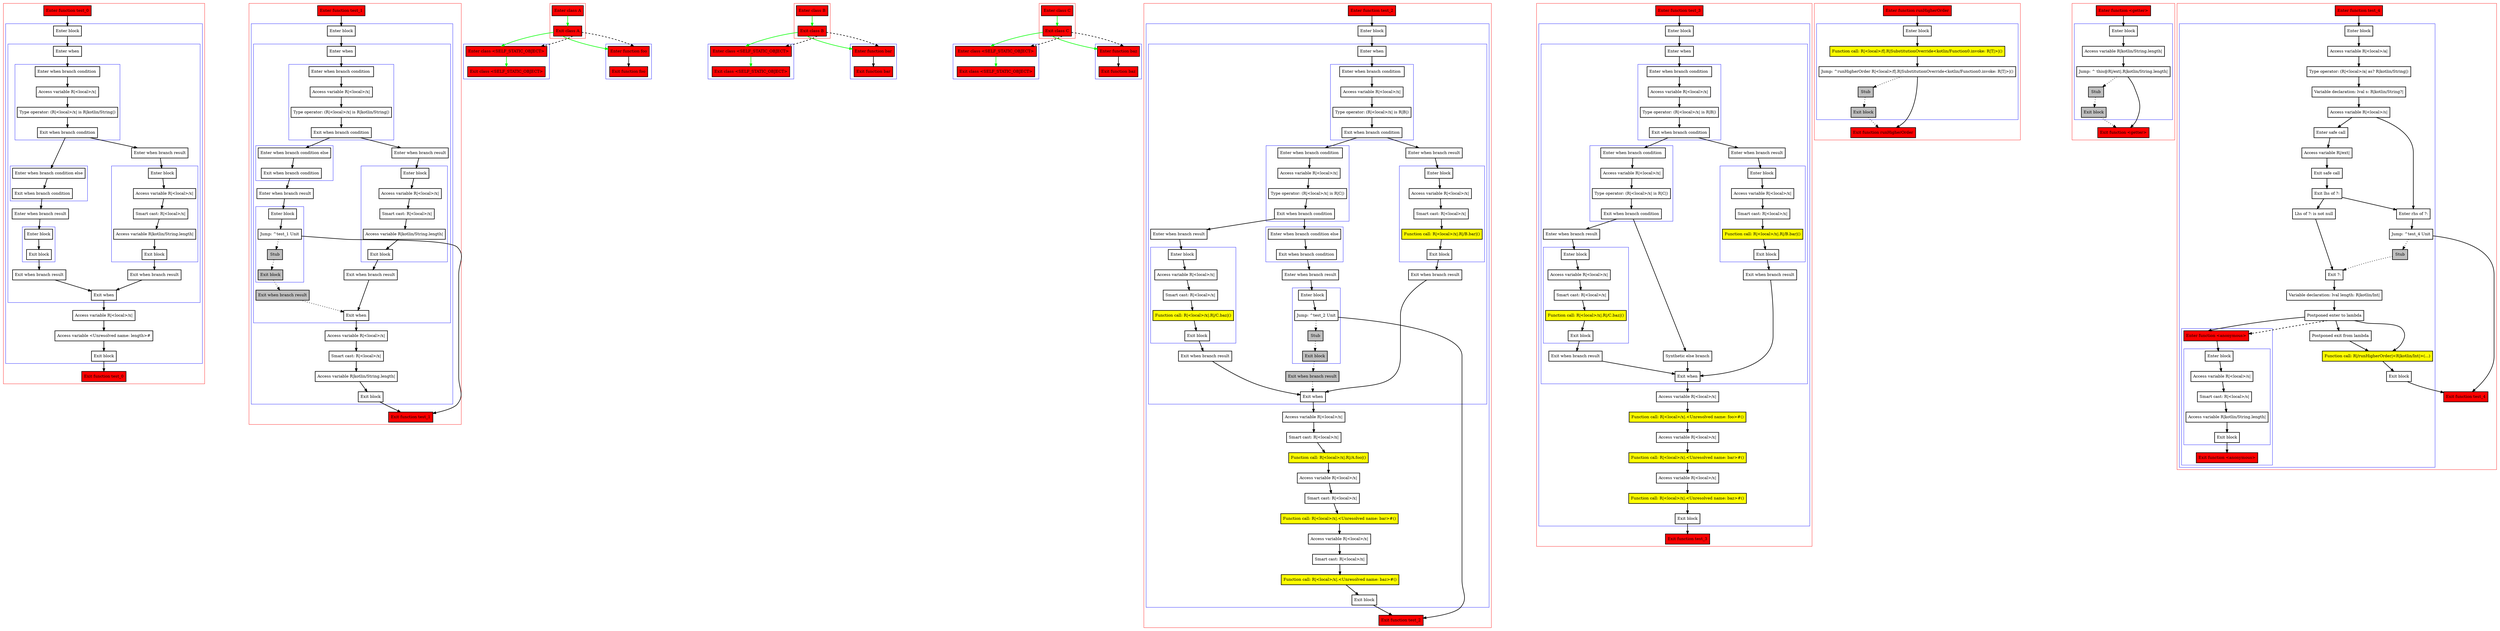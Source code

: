 digraph returns_kt {
    graph [nodesep=3]
    node [shape=box penwidth=2]
    edge [penwidth=2]

    subgraph cluster_0 {
        color=red
        0 [label="Enter function test_0" style="filled" fillcolor=red];
        subgraph cluster_1 {
            color=blue
            1 [label="Enter block"];
            subgraph cluster_2 {
                color=blue
                2 [label="Enter when"];
                subgraph cluster_3 {
                    color=blue
                    3 [label="Enter when branch condition "];
                    4 [label="Access variable R|<local>/x|"];
                    5 [label="Type operator: (R|<local>/x| is R|kotlin/String|)"];
                    6 [label="Exit when branch condition"];
                }
                subgraph cluster_4 {
                    color=blue
                    7 [label="Enter when branch condition else"];
                    8 [label="Exit when branch condition"];
                }
                9 [label="Enter when branch result"];
                subgraph cluster_5 {
                    color=blue
                    10 [label="Enter block"];
                    11 [label="Exit block"];
                }
                12 [label="Exit when branch result"];
                13 [label="Enter when branch result"];
                subgraph cluster_6 {
                    color=blue
                    14 [label="Enter block"];
                    15 [label="Access variable R|<local>/x|"];
                    16 [label="Smart cast: R|<local>/x|"];
                    17 [label="Access variable R|kotlin/String.length|"];
                    18 [label="Exit block"];
                }
                19 [label="Exit when branch result"];
                20 [label="Exit when"];
            }
            21 [label="Access variable R|<local>/x|"];
            22 [label="Access variable <Unresolved name: length>#"];
            23 [label="Exit block"];
        }
        24 [label="Exit function test_0" style="filled" fillcolor=red];
    }
    0 -> {1};
    1 -> {2};
    2 -> {3};
    3 -> {4};
    4 -> {5};
    5 -> {6};
    6 -> {7 13};
    7 -> {8};
    8 -> {9};
    9 -> {10};
    10 -> {11};
    11 -> {12};
    12 -> {20};
    13 -> {14};
    14 -> {15};
    15 -> {16};
    16 -> {17};
    17 -> {18};
    18 -> {19};
    19 -> {20};
    20 -> {21};
    21 -> {22};
    22 -> {23};
    23 -> {24};

    subgraph cluster_7 {
        color=red
        25 [label="Enter function test_1" style="filled" fillcolor=red];
        subgraph cluster_8 {
            color=blue
            26 [label="Enter block"];
            subgraph cluster_9 {
                color=blue
                27 [label="Enter when"];
                subgraph cluster_10 {
                    color=blue
                    28 [label="Enter when branch condition "];
                    29 [label="Access variable R|<local>/x|"];
                    30 [label="Type operator: (R|<local>/x| is R|kotlin/String|)"];
                    31 [label="Exit when branch condition"];
                }
                subgraph cluster_11 {
                    color=blue
                    32 [label="Enter when branch condition else"];
                    33 [label="Exit when branch condition"];
                }
                34 [label="Enter when branch result"];
                subgraph cluster_12 {
                    color=blue
                    35 [label="Enter block"];
                    36 [label="Jump: ^test_1 Unit"];
                    37 [label="Stub" style="filled" fillcolor=gray];
                    38 [label="Exit block" style="filled" fillcolor=gray];
                }
                39 [label="Exit when branch result" style="filled" fillcolor=gray];
                40 [label="Enter when branch result"];
                subgraph cluster_13 {
                    color=blue
                    41 [label="Enter block"];
                    42 [label="Access variable R|<local>/x|"];
                    43 [label="Smart cast: R|<local>/x|"];
                    44 [label="Access variable R|kotlin/String.length|"];
                    45 [label="Exit block"];
                }
                46 [label="Exit when branch result"];
                47 [label="Exit when"];
            }
            48 [label="Access variable R|<local>/x|"];
            49 [label="Smart cast: R|<local>/x|"];
            50 [label="Access variable R|kotlin/String.length|"];
            51 [label="Exit block"];
        }
        52 [label="Exit function test_1" style="filled" fillcolor=red];
    }
    25 -> {26};
    26 -> {27};
    27 -> {28};
    28 -> {29};
    29 -> {30};
    30 -> {31};
    31 -> {32 40};
    32 -> {33};
    33 -> {34};
    34 -> {35};
    35 -> {36};
    36 -> {52};
    36 -> {37} [style=dotted];
    37 -> {38} [style=dotted];
    38 -> {39} [style=dotted];
    39 -> {47} [style=dotted];
    40 -> {41};
    41 -> {42};
    42 -> {43};
    43 -> {44};
    44 -> {45};
    45 -> {46};
    46 -> {47};
    47 -> {48};
    48 -> {49};
    49 -> {50};
    50 -> {51};
    51 -> {52};

    subgraph cluster_14 {
        color=red
        53 [label="Enter class A" style="filled" fillcolor=red];
        54 [label="Exit class A" style="filled" fillcolor=red];
    }
    subgraph cluster_15 {
        color=blue
        55 [label="Enter class <SELF_STATIC_OBJECT>" style="filled" fillcolor=red];
        56 [label="Exit class <SELF_STATIC_OBJECT>" style="filled" fillcolor=red];
    }
    subgraph cluster_16 {
        color=blue
        57 [label="Enter function foo" style="filled" fillcolor=red];
        58 [label="Exit function foo" style="filled" fillcolor=red];
    }
    53 -> {54} [color=green];
    54 -> {55 57} [color=green];
    54 -> {55 57} [style=dashed];
    55 -> {56} [color=green];
    57 -> {58};

    subgraph cluster_17 {
        color=red
        59 [label="Enter class B" style="filled" fillcolor=red];
        60 [label="Exit class B" style="filled" fillcolor=red];
    }
    subgraph cluster_18 {
        color=blue
        61 [label="Enter class <SELF_STATIC_OBJECT>" style="filled" fillcolor=red];
        62 [label="Exit class <SELF_STATIC_OBJECT>" style="filled" fillcolor=red];
    }
    subgraph cluster_19 {
        color=blue
        63 [label="Enter function bar" style="filled" fillcolor=red];
        64 [label="Exit function bar" style="filled" fillcolor=red];
    }
    59 -> {60} [color=green];
    60 -> {61 63} [color=green];
    60 -> {61 63} [style=dashed];
    61 -> {62} [color=green];
    63 -> {64};

    subgraph cluster_20 {
        color=red
        65 [label="Enter class C" style="filled" fillcolor=red];
        66 [label="Exit class C" style="filled" fillcolor=red];
    }
    subgraph cluster_21 {
        color=blue
        67 [label="Enter class <SELF_STATIC_OBJECT>" style="filled" fillcolor=red];
        68 [label="Exit class <SELF_STATIC_OBJECT>" style="filled" fillcolor=red];
    }
    subgraph cluster_22 {
        color=blue
        69 [label="Enter function baz" style="filled" fillcolor=red];
        70 [label="Exit function baz" style="filled" fillcolor=red];
    }
    65 -> {66} [color=green];
    66 -> {67 69} [color=green];
    66 -> {67 69} [style=dashed];
    67 -> {68} [color=green];
    69 -> {70};

    subgraph cluster_23 {
        color=red
        71 [label="Enter function test_2" style="filled" fillcolor=red];
        subgraph cluster_24 {
            color=blue
            72 [label="Enter block"];
            subgraph cluster_25 {
                color=blue
                73 [label="Enter when"];
                subgraph cluster_26 {
                    color=blue
                    74 [label="Enter when branch condition "];
                    75 [label="Access variable R|<local>/x|"];
                    76 [label="Type operator: (R|<local>/x| is R|B|)"];
                    77 [label="Exit when branch condition"];
                }
                subgraph cluster_27 {
                    color=blue
                    78 [label="Enter when branch condition "];
                    79 [label="Access variable R|<local>/x|"];
                    80 [label="Type operator: (R|<local>/x| is R|C|)"];
                    81 [label="Exit when branch condition"];
                }
                subgraph cluster_28 {
                    color=blue
                    82 [label="Enter when branch condition else"];
                    83 [label="Exit when branch condition"];
                }
                84 [label="Enter when branch result"];
                subgraph cluster_29 {
                    color=blue
                    85 [label="Enter block"];
                    86 [label="Jump: ^test_2 Unit"];
                    87 [label="Stub" style="filled" fillcolor=gray];
                    88 [label="Exit block" style="filled" fillcolor=gray];
                }
                89 [label="Exit when branch result" style="filled" fillcolor=gray];
                90 [label="Enter when branch result"];
                subgraph cluster_30 {
                    color=blue
                    91 [label="Enter block"];
                    92 [label="Access variable R|<local>/x|"];
                    93 [label="Smart cast: R|<local>/x|"];
                    94 [label="Function call: R|<local>/x|.R|/C.baz|()" style="filled" fillcolor=yellow];
                    95 [label="Exit block"];
                }
                96 [label="Exit when branch result"];
                97 [label="Enter when branch result"];
                subgraph cluster_31 {
                    color=blue
                    98 [label="Enter block"];
                    99 [label="Access variable R|<local>/x|"];
                    100 [label="Smart cast: R|<local>/x|"];
                    101 [label="Function call: R|<local>/x|.R|/B.bar|()" style="filled" fillcolor=yellow];
                    102 [label="Exit block"];
                }
                103 [label="Exit when branch result"];
                104 [label="Exit when"];
            }
            105 [label="Access variable R|<local>/x|"];
            106 [label="Smart cast: R|<local>/x|"];
            107 [label="Function call: R|<local>/x|.R|/A.foo|()" style="filled" fillcolor=yellow];
            108 [label="Access variable R|<local>/x|"];
            109 [label="Smart cast: R|<local>/x|"];
            110 [label="Function call: R|<local>/x|.<Unresolved name: bar>#()" style="filled" fillcolor=yellow];
            111 [label="Access variable R|<local>/x|"];
            112 [label="Smart cast: R|<local>/x|"];
            113 [label="Function call: R|<local>/x|.<Unresolved name: baz>#()" style="filled" fillcolor=yellow];
            114 [label="Exit block"];
        }
        115 [label="Exit function test_2" style="filled" fillcolor=red];
    }
    71 -> {72};
    72 -> {73};
    73 -> {74};
    74 -> {75};
    75 -> {76};
    76 -> {77};
    77 -> {78 97};
    78 -> {79};
    79 -> {80};
    80 -> {81};
    81 -> {82 90};
    82 -> {83};
    83 -> {84};
    84 -> {85};
    85 -> {86};
    86 -> {115};
    86 -> {87} [style=dotted];
    87 -> {88} [style=dotted];
    88 -> {89} [style=dotted];
    89 -> {104} [style=dotted];
    90 -> {91};
    91 -> {92};
    92 -> {93};
    93 -> {94};
    94 -> {95};
    95 -> {96};
    96 -> {104};
    97 -> {98};
    98 -> {99};
    99 -> {100};
    100 -> {101};
    101 -> {102};
    102 -> {103};
    103 -> {104};
    104 -> {105};
    105 -> {106};
    106 -> {107};
    107 -> {108};
    108 -> {109};
    109 -> {110};
    110 -> {111};
    111 -> {112};
    112 -> {113};
    113 -> {114};
    114 -> {115};

    subgraph cluster_32 {
        color=red
        116 [label="Enter function test_3" style="filled" fillcolor=red];
        subgraph cluster_33 {
            color=blue
            117 [label="Enter block"];
            subgraph cluster_34 {
                color=blue
                118 [label="Enter when"];
                subgraph cluster_35 {
                    color=blue
                    119 [label="Enter when branch condition "];
                    120 [label="Access variable R|<local>/x|"];
                    121 [label="Type operator: (R|<local>/x| is R|B|)"];
                    122 [label="Exit when branch condition"];
                }
                subgraph cluster_36 {
                    color=blue
                    123 [label="Enter when branch condition "];
                    124 [label="Access variable R|<local>/x|"];
                    125 [label="Type operator: (R|<local>/x| is R|C|)"];
                    126 [label="Exit when branch condition"];
                }
                127 [label="Synthetic else branch"];
                128 [label="Enter when branch result"];
                subgraph cluster_37 {
                    color=blue
                    129 [label="Enter block"];
                    130 [label="Access variable R|<local>/x|"];
                    131 [label="Smart cast: R|<local>/x|"];
                    132 [label="Function call: R|<local>/x|.R|/C.baz|()" style="filled" fillcolor=yellow];
                    133 [label="Exit block"];
                }
                134 [label="Exit when branch result"];
                135 [label="Enter when branch result"];
                subgraph cluster_38 {
                    color=blue
                    136 [label="Enter block"];
                    137 [label="Access variable R|<local>/x|"];
                    138 [label="Smart cast: R|<local>/x|"];
                    139 [label="Function call: R|<local>/x|.R|/B.bar|()" style="filled" fillcolor=yellow];
                    140 [label="Exit block"];
                }
                141 [label="Exit when branch result"];
                142 [label="Exit when"];
            }
            143 [label="Access variable R|<local>/x|"];
            144 [label="Function call: R|<local>/x|.<Unresolved name: foo>#()" style="filled" fillcolor=yellow];
            145 [label="Access variable R|<local>/x|"];
            146 [label="Function call: R|<local>/x|.<Unresolved name: bar>#()" style="filled" fillcolor=yellow];
            147 [label="Access variable R|<local>/x|"];
            148 [label="Function call: R|<local>/x|.<Unresolved name: baz>#()" style="filled" fillcolor=yellow];
            149 [label="Exit block"];
        }
        150 [label="Exit function test_3" style="filled" fillcolor=red];
    }
    116 -> {117};
    117 -> {118};
    118 -> {119};
    119 -> {120};
    120 -> {121};
    121 -> {122};
    122 -> {123 135};
    123 -> {124};
    124 -> {125};
    125 -> {126};
    126 -> {127 128};
    127 -> {142};
    128 -> {129};
    129 -> {130};
    130 -> {131};
    131 -> {132};
    132 -> {133};
    133 -> {134};
    134 -> {142};
    135 -> {136};
    136 -> {137};
    137 -> {138};
    138 -> {139};
    139 -> {140};
    140 -> {141};
    141 -> {142};
    142 -> {143};
    143 -> {144};
    144 -> {145};
    145 -> {146};
    146 -> {147};
    147 -> {148};
    148 -> {149};
    149 -> {150};

    subgraph cluster_39 {
        color=red
        151 [label="Enter function runHigherOrder" style="filled" fillcolor=red];
        subgraph cluster_40 {
            color=blue
            152 [label="Enter block"];
            153 [label="Function call: R|<local>/f|.R|SubstitutionOverride<kotlin/Function0.invoke: R|T|>|()" style="filled" fillcolor=yellow];
            154 [label="Jump: ^runHigherOrder R|<local>/f|.R|SubstitutionOverride<kotlin/Function0.invoke: R|T|>|()"];
            155 [label="Stub" style="filled" fillcolor=gray];
            156 [label="Exit block" style="filled" fillcolor=gray];
        }
        157 [label="Exit function runHigherOrder" style="filled" fillcolor=red];
    }
    151 -> {152};
    152 -> {153};
    153 -> {154};
    154 -> {157};
    154 -> {155} [style=dotted];
    155 -> {156} [style=dotted];
    156 -> {157} [style=dotted];

    subgraph cluster_41 {
        color=red
        158 [label="Enter function <getter>" style="filled" fillcolor=red];
        subgraph cluster_42 {
            color=blue
            159 [label="Enter block"];
            160 [label="Access variable R|kotlin/String.length|"];
            161 [label="Jump: ^ this@R|/ext|.R|kotlin/String.length|"];
            162 [label="Stub" style="filled" fillcolor=gray];
            163 [label="Exit block" style="filled" fillcolor=gray];
        }
        164 [label="Exit function <getter>" style="filled" fillcolor=red];
    }
    158 -> {159};
    159 -> {160};
    160 -> {161};
    161 -> {164};
    161 -> {162} [style=dotted];
    162 -> {163} [style=dotted];
    163 -> {164} [style=dotted];

    subgraph cluster_43 {
        color=red
        165 [label="Enter function test_4" style="filled" fillcolor=red];
        subgraph cluster_44 {
            color=blue
            166 [label="Enter block"];
            167 [label="Access variable R|<local>/a|"];
            168 [label="Type operator: (R|<local>/a| as? R|kotlin/String|)"];
            169 [label="Variable declaration: lval s: R|kotlin/String?|"];
            170 [label="Access variable R|<local>/s|"];
            171 [label="Enter safe call"];
            172 [label="Access variable R|/ext|"];
            173 [label="Exit safe call"];
            174 [label="Exit lhs of ?:"];
            175 [label="Enter rhs of ?:"];
            176 [label="Jump: ^test_4 Unit"];
            177 [label="Stub" style="filled" fillcolor=gray];
            178 [label="Lhs of ?: is not null"];
            179 [label="Exit ?:"];
            180 [label="Variable declaration: lval length: R|kotlin/Int|"];
            181 [label="Postponed enter to lambda"];
            subgraph cluster_45 {
                color=blue
                182 [label="Enter function <anonymous>" style="filled" fillcolor=red];
                subgraph cluster_46 {
                    color=blue
                    183 [label="Enter block"];
                    184 [label="Access variable R|<local>/s|"];
                    185 [label="Smart cast: R|<local>/s|"];
                    186 [label="Access variable R|kotlin/String.length|"];
                    187 [label="Exit block"];
                }
                188 [label="Exit function <anonymous>" style="filled" fillcolor=red];
            }
            189 [label="Postponed exit from lambda"];
            190 [label="Function call: R|/runHigherOrder|<R|kotlin/Int|>(...)" style="filled" fillcolor=yellow];
            191 [label="Exit block"];
        }
        192 [label="Exit function test_4" style="filled" fillcolor=red];
    }
    165 -> {166};
    166 -> {167};
    167 -> {168};
    168 -> {169};
    169 -> {170};
    170 -> {171 175};
    171 -> {172};
    172 -> {173};
    173 -> {174};
    174 -> {175 178};
    175 -> {176};
    176 -> {192};
    176 -> {177} [style=dotted];
    177 -> {179} [style=dotted];
    178 -> {179};
    179 -> {180};
    180 -> {181};
    181 -> {182 189 190};
    181 -> {182} [style=dashed];
    182 -> {183};
    183 -> {184};
    184 -> {185};
    185 -> {186};
    186 -> {187};
    187 -> {188};
    189 -> {190};
    190 -> {191};
    191 -> {192};

}

